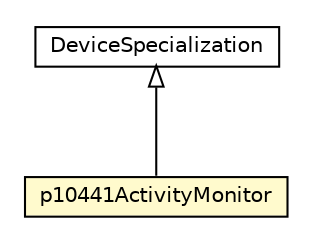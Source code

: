 #!/usr/local/bin/dot
#
# Class diagram 
# Generated by UMLGraph version R5_6-24-gf6e263 (http://www.umlgraph.org/)
#

digraph G {
	edge [fontname="Helvetica",fontsize=10,labelfontname="Helvetica",labelfontsize=10];
	node [fontname="Helvetica",fontsize=10,shape=plaintext];
	nodesep=0.25;
	ranksep=0.5;
	// org.universAAL.lddi.lib.ieeex73std.x73.p104zz.p10441ActivityMonitor
	c326802 [label=<<table title="org.universAAL.lddi.lib.ieeex73std.x73.p104zz.p10441ActivityMonitor" border="0" cellborder="1" cellspacing="0" cellpadding="2" port="p" bgcolor="lemonChiffon" href="./p10441ActivityMonitor.html">
		<tr><td><table border="0" cellspacing="0" cellpadding="1">
<tr><td align="center" balign="center"> p10441ActivityMonitor </td></tr>
		</table></td></tr>
		</table>>, URL="./p10441ActivityMonitor.html", fontname="Helvetica", fontcolor="black", fontsize=10.0];
	// org.universAAL.lddi.lib.ieeex73std.x73.p104zz.DeviceSpecialization
	c326809 [label=<<table title="org.universAAL.lddi.lib.ieeex73std.x73.p104zz.DeviceSpecialization" border="0" cellborder="1" cellspacing="0" cellpadding="2" port="p" href="./DeviceSpecialization.html">
		<tr><td><table border="0" cellspacing="0" cellpadding="1">
<tr><td align="center" balign="center"> DeviceSpecialization </td></tr>
		</table></td></tr>
		</table>>, URL="./DeviceSpecialization.html", fontname="Helvetica", fontcolor="black", fontsize=10.0];
	//org.universAAL.lddi.lib.ieeex73std.x73.p104zz.p10441ActivityMonitor extends org.universAAL.lddi.lib.ieeex73std.x73.p104zz.DeviceSpecialization
	c326809:p -> c326802:p [dir=back,arrowtail=empty];
}

